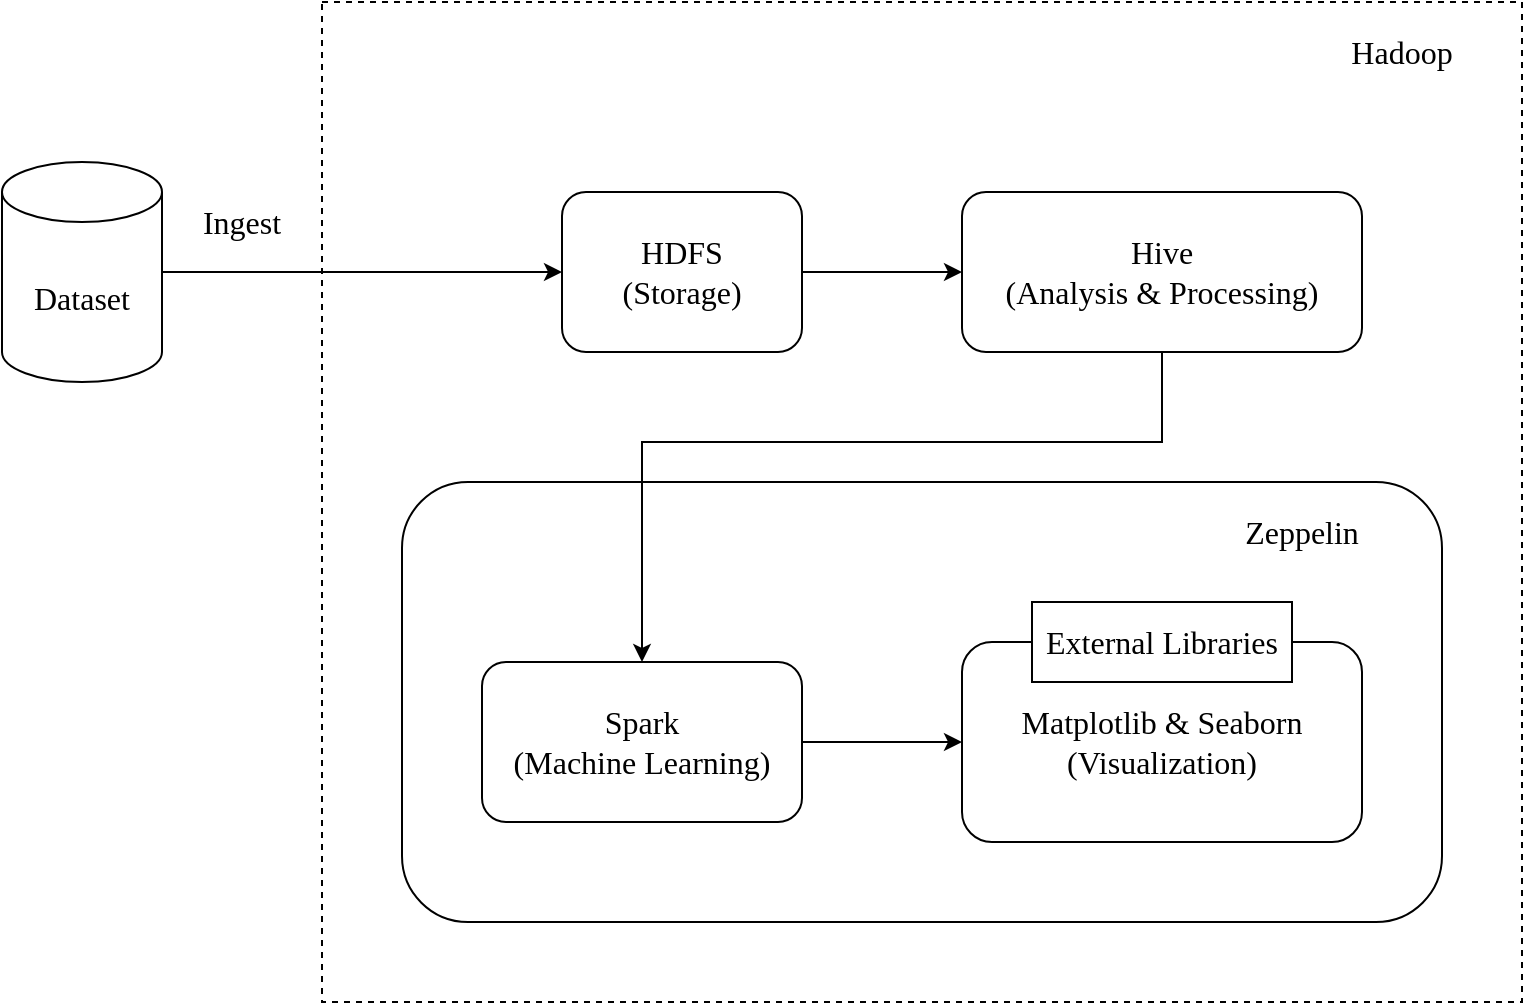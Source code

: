 <mxfile version="20.7.4" type="device"><diagram id="04Sg5wkjSyzg1YOYB34D" name="Page-1"><mxGraphModel dx="954" dy="674" grid="1" gridSize="10" guides="1" tooltips="1" connect="1" arrows="1" fold="1" page="1" pageScale="1" pageWidth="840" pageHeight="290" math="0" shadow="0"><root><mxCell id="0"/><mxCell id="1" parent="0"/><mxCell id="M_nI5KMJXkeVlGOnWkAH-13" value="" style="rounded=0;whiteSpace=wrap;html=1;fontFamily=Times New Roman;fontSize=16;dashed=1;" vertex="1" parent="1"><mxGeometry x="200" y="40" width="600" height="500" as="geometry"/></mxCell><mxCell id="M_nI5KMJXkeVlGOnWkAH-10" value="" style="rounded=1;whiteSpace=wrap;html=1;fontFamily=Times New Roman;fontSize=16;" vertex="1" parent="1"><mxGeometry x="240" y="280" width="520" height="220" as="geometry"/></mxCell><mxCell id="M_nI5KMJXkeVlGOnWkAH-3" style="edgeStyle=orthogonalEdgeStyle;rounded=0;orthogonalLoop=1;jettySize=auto;html=1;exitX=1;exitY=0.5;exitDx=0;exitDy=0;exitPerimeter=0;entryX=0;entryY=0.5;entryDx=0;entryDy=0;fontFamily=Times New Roman;fontSize=16;" edge="1" parent="1" source="M_nI5KMJXkeVlGOnWkAH-1" target="M_nI5KMJXkeVlGOnWkAH-2"><mxGeometry relative="1" as="geometry"/></mxCell><mxCell id="M_nI5KMJXkeVlGOnWkAH-1" value="Dataset" style="shape=cylinder3;whiteSpace=wrap;html=1;boundedLbl=1;backgroundOutline=1;size=15;fontSize=16;fontFamily=Times New Roman;" vertex="1" parent="1"><mxGeometry x="40" y="120" width="80" height="110" as="geometry"/></mxCell><mxCell id="M_nI5KMJXkeVlGOnWkAH-5" style="edgeStyle=orthogonalEdgeStyle;rounded=0;orthogonalLoop=1;jettySize=auto;html=1;exitX=1;exitY=0.5;exitDx=0;exitDy=0;entryX=0;entryY=0.5;entryDx=0;entryDy=0;fontFamily=Times New Roman;fontSize=16;" edge="1" parent="1" source="M_nI5KMJXkeVlGOnWkAH-2" target="M_nI5KMJXkeVlGOnWkAH-4"><mxGeometry relative="1" as="geometry"/></mxCell><mxCell id="M_nI5KMJXkeVlGOnWkAH-2" value="HDFS&lt;br&gt;(Storage)" style="rounded=1;whiteSpace=wrap;html=1;fontFamily=Times New Roman;fontSize=16;" vertex="1" parent="1"><mxGeometry x="320" y="135" width="120" height="80" as="geometry"/></mxCell><mxCell id="M_nI5KMJXkeVlGOnWkAH-9" style="edgeStyle=orthogonalEdgeStyle;rounded=0;orthogonalLoop=1;jettySize=auto;html=1;exitX=0.5;exitY=1;exitDx=0;exitDy=0;entryX=0.5;entryY=0;entryDx=0;entryDy=0;fontFamily=Times New Roman;fontSize=16;" edge="1" parent="1" source="M_nI5KMJXkeVlGOnWkAH-4" target="M_nI5KMJXkeVlGOnWkAH-6"><mxGeometry relative="1" as="geometry"><Array as="points"><mxPoint x="620" y="260"/><mxPoint x="360" y="260"/></Array></mxGeometry></mxCell><mxCell id="M_nI5KMJXkeVlGOnWkAH-4" value="Hive&lt;br&gt;(Analysis &amp;amp; Processing)" style="rounded=1;whiteSpace=wrap;html=1;fontFamily=Times New Roman;fontSize=16;" vertex="1" parent="1"><mxGeometry x="520" y="135" width="200" height="80" as="geometry"/></mxCell><mxCell id="M_nI5KMJXkeVlGOnWkAH-8" style="edgeStyle=orthogonalEdgeStyle;rounded=0;orthogonalLoop=1;jettySize=auto;html=1;exitX=1;exitY=0.5;exitDx=0;exitDy=0;entryX=0;entryY=0.5;entryDx=0;entryDy=0;fontFamily=Times New Roman;fontSize=16;" edge="1" parent="1" source="M_nI5KMJXkeVlGOnWkAH-6" target="M_nI5KMJXkeVlGOnWkAH-7"><mxGeometry relative="1" as="geometry"/></mxCell><mxCell id="M_nI5KMJXkeVlGOnWkAH-6" value="Spark&lt;br&gt;(Machine Learning)" style="rounded=1;whiteSpace=wrap;html=1;fontFamily=Times New Roman;fontSize=16;" vertex="1" parent="1"><mxGeometry x="280" y="370" width="160" height="80" as="geometry"/></mxCell><mxCell id="M_nI5KMJXkeVlGOnWkAH-7" value="Matplotlib &amp;amp; Seaborn&lt;br&gt;(Visualization)" style="rounded=1;whiteSpace=wrap;html=1;fontFamily=Times New Roman;fontSize=16;" vertex="1" parent="1"><mxGeometry x="520" y="360" width="200" height="100" as="geometry"/></mxCell><mxCell id="M_nI5KMJXkeVlGOnWkAH-11" value="Zeppelin" style="text;html=1;strokeColor=none;fillColor=none;align=center;verticalAlign=middle;whiteSpace=wrap;rounded=0;fontFamily=Times New Roman;fontSize=16;" vertex="1" parent="1"><mxGeometry x="650" y="290" width="80" height="30" as="geometry"/></mxCell><mxCell id="M_nI5KMJXkeVlGOnWkAH-14" value="Hadoop" style="text;html=1;strokeColor=none;fillColor=none;align=center;verticalAlign=middle;whiteSpace=wrap;rounded=0;fontFamily=Times New Roman;fontSize=16;" vertex="1" parent="1"><mxGeometry x="700" y="50" width="80" height="30" as="geometry"/></mxCell><mxCell id="M_nI5KMJXkeVlGOnWkAH-15" value="Ingest" style="text;html=1;strokeColor=none;fillColor=none;align=center;verticalAlign=middle;whiteSpace=wrap;rounded=0;dashed=1;fontFamily=Times New Roman;fontSize=16;" vertex="1" parent="1"><mxGeometry x="130" y="135" width="60" height="30" as="geometry"/></mxCell><mxCell id="M_nI5KMJXkeVlGOnWkAH-16" value="External Libraries" style="rounded=0;whiteSpace=wrap;html=1;fontFamily=Times New Roman;fontSize=16;" vertex="1" parent="1"><mxGeometry x="555" y="340" width="130" height="40" as="geometry"/></mxCell></root></mxGraphModel></diagram></mxfile>